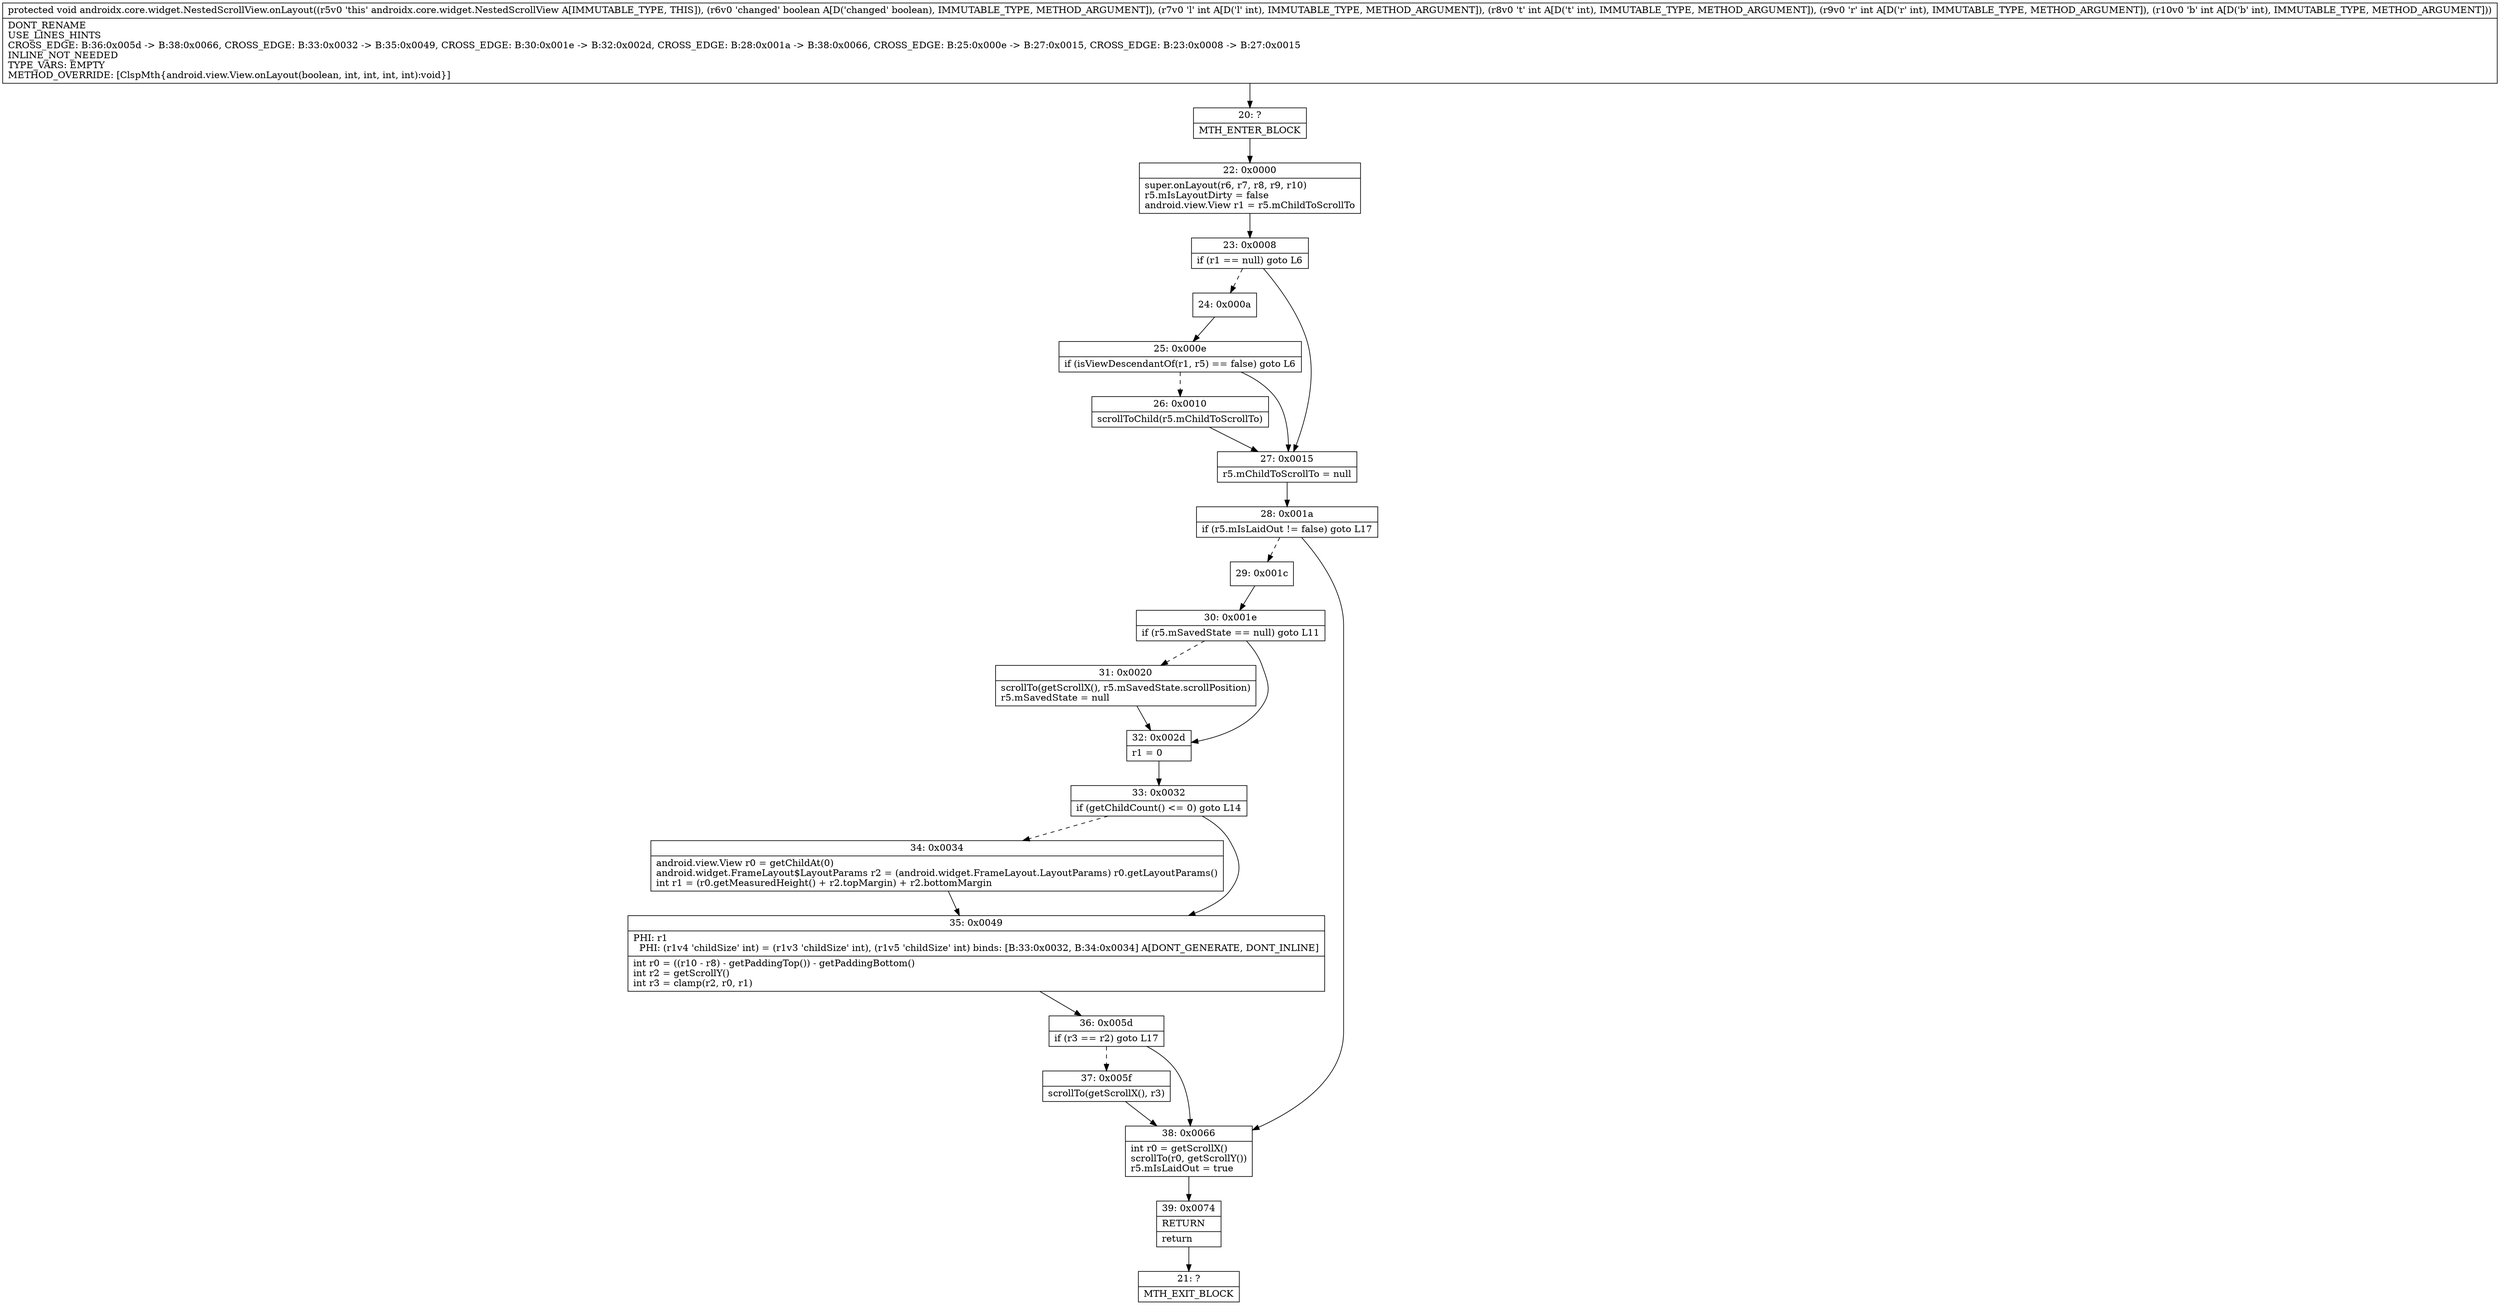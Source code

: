 digraph "CFG forandroidx.core.widget.NestedScrollView.onLayout(ZIIII)V" {
Node_20 [shape=record,label="{20\:\ ?|MTH_ENTER_BLOCK\l}"];
Node_22 [shape=record,label="{22\:\ 0x0000|super.onLayout(r6, r7, r8, r9, r10)\lr5.mIsLayoutDirty = false\landroid.view.View r1 = r5.mChildToScrollTo\l}"];
Node_23 [shape=record,label="{23\:\ 0x0008|if (r1 == null) goto L6\l}"];
Node_24 [shape=record,label="{24\:\ 0x000a}"];
Node_25 [shape=record,label="{25\:\ 0x000e|if (isViewDescendantOf(r1, r5) == false) goto L6\l}"];
Node_26 [shape=record,label="{26\:\ 0x0010|scrollToChild(r5.mChildToScrollTo)\l}"];
Node_27 [shape=record,label="{27\:\ 0x0015|r5.mChildToScrollTo = null\l}"];
Node_28 [shape=record,label="{28\:\ 0x001a|if (r5.mIsLaidOut != false) goto L17\l}"];
Node_29 [shape=record,label="{29\:\ 0x001c}"];
Node_30 [shape=record,label="{30\:\ 0x001e|if (r5.mSavedState == null) goto L11\l}"];
Node_31 [shape=record,label="{31\:\ 0x0020|scrollTo(getScrollX(), r5.mSavedState.scrollPosition)\lr5.mSavedState = null\l}"];
Node_32 [shape=record,label="{32\:\ 0x002d|r1 = 0\l}"];
Node_33 [shape=record,label="{33\:\ 0x0032|if (getChildCount() \<= 0) goto L14\l}"];
Node_34 [shape=record,label="{34\:\ 0x0034|android.view.View r0 = getChildAt(0)\landroid.widget.FrameLayout$LayoutParams r2 = (android.widget.FrameLayout.LayoutParams) r0.getLayoutParams()\lint r1 = (r0.getMeasuredHeight() + r2.topMargin) + r2.bottomMargin\l}"];
Node_35 [shape=record,label="{35\:\ 0x0049|PHI: r1 \l  PHI: (r1v4 'childSize' int) = (r1v3 'childSize' int), (r1v5 'childSize' int) binds: [B:33:0x0032, B:34:0x0034] A[DONT_GENERATE, DONT_INLINE]\l|int r0 = ((r10 \- r8) \- getPaddingTop()) \- getPaddingBottom()\lint r2 = getScrollY()\lint r3 = clamp(r2, r0, r1)\l}"];
Node_36 [shape=record,label="{36\:\ 0x005d|if (r3 == r2) goto L17\l}"];
Node_37 [shape=record,label="{37\:\ 0x005f|scrollTo(getScrollX(), r3)\l}"];
Node_38 [shape=record,label="{38\:\ 0x0066|int r0 = getScrollX()\lscrollTo(r0, getScrollY())\lr5.mIsLaidOut = true\l}"];
Node_39 [shape=record,label="{39\:\ 0x0074|RETURN\l|return\l}"];
Node_21 [shape=record,label="{21\:\ ?|MTH_EXIT_BLOCK\l}"];
MethodNode[shape=record,label="{protected void androidx.core.widget.NestedScrollView.onLayout((r5v0 'this' androidx.core.widget.NestedScrollView A[IMMUTABLE_TYPE, THIS]), (r6v0 'changed' boolean A[D('changed' boolean), IMMUTABLE_TYPE, METHOD_ARGUMENT]), (r7v0 'l' int A[D('l' int), IMMUTABLE_TYPE, METHOD_ARGUMENT]), (r8v0 't' int A[D('t' int), IMMUTABLE_TYPE, METHOD_ARGUMENT]), (r9v0 'r' int A[D('r' int), IMMUTABLE_TYPE, METHOD_ARGUMENT]), (r10v0 'b' int A[D('b' int), IMMUTABLE_TYPE, METHOD_ARGUMENT]))  | DONT_RENAME\lUSE_LINES_HINTS\lCROSS_EDGE: B:36:0x005d \-\> B:38:0x0066, CROSS_EDGE: B:33:0x0032 \-\> B:35:0x0049, CROSS_EDGE: B:30:0x001e \-\> B:32:0x002d, CROSS_EDGE: B:28:0x001a \-\> B:38:0x0066, CROSS_EDGE: B:25:0x000e \-\> B:27:0x0015, CROSS_EDGE: B:23:0x0008 \-\> B:27:0x0015\lINLINE_NOT_NEEDED\lTYPE_VARS: EMPTY\lMETHOD_OVERRIDE: [ClspMth\{android.view.View.onLayout(boolean, int, int, int, int):void\}]\l}"];
MethodNode -> Node_20;Node_20 -> Node_22;
Node_22 -> Node_23;
Node_23 -> Node_24[style=dashed];
Node_23 -> Node_27;
Node_24 -> Node_25;
Node_25 -> Node_26[style=dashed];
Node_25 -> Node_27;
Node_26 -> Node_27;
Node_27 -> Node_28;
Node_28 -> Node_29[style=dashed];
Node_28 -> Node_38;
Node_29 -> Node_30;
Node_30 -> Node_31[style=dashed];
Node_30 -> Node_32;
Node_31 -> Node_32;
Node_32 -> Node_33;
Node_33 -> Node_34[style=dashed];
Node_33 -> Node_35;
Node_34 -> Node_35;
Node_35 -> Node_36;
Node_36 -> Node_37[style=dashed];
Node_36 -> Node_38;
Node_37 -> Node_38;
Node_38 -> Node_39;
Node_39 -> Node_21;
}

